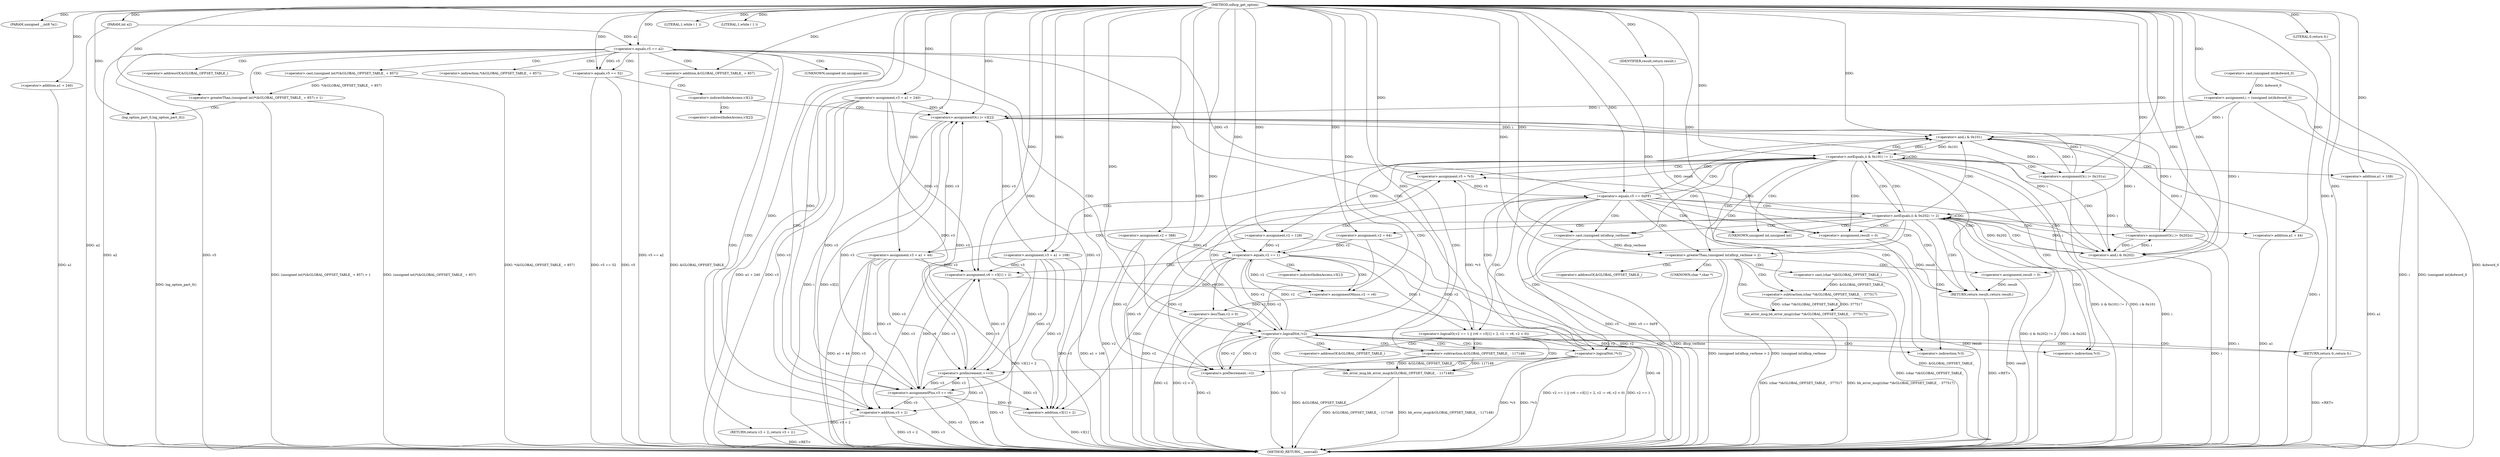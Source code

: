 digraph udhcp_get_option {  
"1000107" [label = "(METHOD,udhcp_get_option)" ]
"1000287" [label = "(METHOD_RETURN,__usercall)" ]
"1000108" [label = "(PARAM,unsigned __int8 *a1)" ]
"1000109" [label = "(PARAM,int a2)" ]
"1000117" [label = "(<operator>.assignment,v2 = 388)" ]
"1000120" [label = "(<operator>.assignment,v3 = a1 + 240)" ]
"1000122" [label = "(<operator>.addition,a1 + 240)" ]
"1000126" [label = "(<operator>.assignment,i = (unsigned int)&dword_0)" ]
"1000128" [label = "(<operator>.cast,(unsigned int)&dword_0)" ]
"1000132" [label = "(<operators>.assignmentOr,i |= 0x202u)" ]
"1000137" [label = "(LITERAL,1,while ( 1 ))" ]
"1000140" [label = "(LITERAL,1,while ( 1 ))" ]
"1000142" [label = "(<operator>.assignment,v5 = *v3)" ]
"1000147" [label = "(<operator>.logicalNot,!*v3)" ]
"1000151" [label = "(<operator>.preDecrement,--v2)" ]
"1000153" [label = "(<operator>.preIncrement,++v3)" ]
"1000157" [label = "(<operator>.equals,v5 == 0xFF)" ]
"1000162" [label = "(<operator>.logicalOr,v2 == 1 || (v6 = v3[1] + 2, v2 -= v6, v2 < 0))" ]
"1000163" [label = "(<operator>.equals,v2 == 1)" ]
"1000167" [label = "(<operator>.assignment,v6 = v3[1] + 2)" ]
"1000169" [label = "(<operator>.addition,v3[1] + 2)" ]
"1000175" [label = "(<operator>.assignmentMinus,v2 -= v6)" ]
"1000178" [label = "(<operator>.lessThan,v2 < 0)" ]
"1000183" [label = "(bb_error_msg,bb_error_msg(&GLOBAL_OFFSET_TABLE_ - 117148))" ]
"1000184" [label = "(<operator>.subtraction,&GLOBAL_OFFSET_TABLE_ - 117148)" ]
"1000188" [label = "(RETURN,return 0;,return 0;)" ]
"1000189" [label = "(LITERAL,0,return 0;)" ]
"1000191" [label = "(<operator>.equals,v5 == a2)" ]
"1000196" [label = "(<operator>.greaterThan,(unsigned int)*(&GLOBAL_OFFSET_TABLE_ + 857) > 1)" ]
"1000197" [label = "(<operator>.cast,(unsigned int)*(&GLOBAL_OFFSET_TABLE_ + 857))" ]
"1000200" [label = "(<operator>.addition,&GLOBAL_OFFSET_TABLE_ + 857)" ]
"1000205" [label = "(log_option_part_0,log_option_part_0())" ]
"1000206" [label = "(RETURN,return v3 + 2;,return v3 + 2;)" ]
"1000207" [label = "(<operator>.addition,v3 + 2)" ]
"1000211" [label = "(<operator>.equals,v5 == 52)" ]
"1000219" [label = "(<operators>.assignmentOr,i |= v3[2])" ]
"1000224" [label = "(<operator>.assignmentPlus,v3 += v6)" ]
"1000229" [label = "(<operator>.logicalNot,!v2)" ]
"1000233" [label = "(<operator>.notEquals,(i & 0x101) != 1)" ]
"1000234" [label = "(<operator>.and,i & 0x101)" ]
"1000239" [label = "(<operators>.assignmentOr,i |= 0x101u)" ]
"1000242" [label = "(<operator>.assignment,v2 = 128)" ]
"1000245" [label = "(<operator>.assignment,v3 = a1 + 108)" ]
"1000247" [label = "(<operator>.addition,a1 + 108)" ]
"1000251" [label = "(<operator>.notEquals,(i & 0x202) != 2)" ]
"1000252" [label = "(<operator>.and,i & 0x202)" ]
"1000257" [label = "(<operator>.assignment,v2 = 64)" ]
"1000260" [label = "(<operator>.assignment,v3 = a1 + 44)" ]
"1000262" [label = "(<operator>.addition,a1 + 44)" ]
"1000265" [label = "(<operator>.assignment,result = 0)" ]
"1000269" [label = "(<operator>.greaterThan,(unsigned int)dhcp_verbose > 2)" ]
"1000270" [label = "(<operator>.cast,(unsigned int)dhcp_verbose)" ]
"1000275" [label = "(bb_error_msg,bb_error_msg((char *)&GLOBAL_OFFSET_TABLE_ - 377517))" ]
"1000276" [label = "(<operator>.subtraction,(char *)&GLOBAL_OFFSET_TABLE_ - 377517)" ]
"1000277" [label = "(<operator>.cast,(char *)&GLOBAL_OFFSET_TABLE_)" ]
"1000282" [label = "(<operator>.assignment,result = 0)" ]
"1000285" [label = "(RETURN,return result;,return result;)" ]
"1000286" [label = "(IDENTIFIER,result,return result;)" ]
"1000144" [label = "(<operator>.indirection,*v3)" ]
"1000148" [label = "(<operator>.indirection,*v3)" ]
"1000170" [label = "(<operator>.indirectIndexAccess,v3[1])" ]
"1000185" [label = "(<operator>.addressOf,&GLOBAL_OFFSET_TABLE_)" ]
"1000198" [label = "(UNKNOWN,unsigned int,unsigned int)" ]
"1000199" [label = "(<operator>.indirection,*(&GLOBAL_OFFSET_TABLE_ + 857))" ]
"1000201" [label = "(<operator>.addressOf,&GLOBAL_OFFSET_TABLE_)" ]
"1000216" [label = "(<operator>.indirectIndexAccess,v3[1])" ]
"1000221" [label = "(<operator>.indirectIndexAccess,v3[2])" ]
"1000271" [label = "(UNKNOWN,unsigned int,unsigned int)" ]
"1000278" [label = "(UNKNOWN,char *,char *)" ]
"1000279" [label = "(<operator>.addressOf,&GLOBAL_OFFSET_TABLE_)" ]
  "1000206" -> "1000287"  [ label = "DDG: <RET>"] 
  "1000200" -> "1000287"  [ label = "DDG: &GLOBAL_OFFSET_TABLE_"] 
  "1000251" -> "1000287"  [ label = "DDG: (i & 0x202) != 2"] 
  "1000211" -> "1000287"  [ label = "DDG: v5"] 
  "1000163" -> "1000287"  [ label = "DDG: v2"] 
  "1000242" -> "1000287"  [ label = "DDG: v2"] 
  "1000142" -> "1000287"  [ label = "DDG: v5"] 
  "1000205" -> "1000287"  [ label = "DDG: log_option_part_0()"] 
  "1000126" -> "1000287"  [ label = "DDG: (unsigned int)&dword_0"] 
  "1000191" -> "1000287"  [ label = "DDG: v5 == a2"] 
  "1000197" -> "1000287"  [ label = "DDG: *(&GLOBAL_OFFSET_TABLE_ + 857)"] 
  "1000126" -> "1000287"  [ label = "DDG: i"] 
  "1000162" -> "1000287"  [ label = "DDG: v2 == 1"] 
  "1000109" -> "1000287"  [ label = "DDG: a2"] 
  "1000269" -> "1000287"  [ label = "DDG: (unsigned int)dhcp_verbose > 2"] 
  "1000233" -> "1000287"  [ label = "DDG: (i & 0x101) != 1"] 
  "1000120" -> "1000287"  [ label = "DDG: a1 + 240"] 
  "1000257" -> "1000287"  [ label = "DDG: v2"] 
  "1000183" -> "1000287"  [ label = "DDG: &GLOBAL_OFFSET_TABLE_ - 117148"] 
  "1000117" -> "1000287"  [ label = "DDG: v2"] 
  "1000178" -> "1000287"  [ label = "DDG: v2 < 0"] 
  "1000229" -> "1000287"  [ label = "DDG: v2"] 
  "1000211" -> "1000287"  [ label = "DDG: v5 == 52"] 
  "1000245" -> "1000287"  [ label = "DDG: v3"] 
  "1000157" -> "1000287"  [ label = "DDG: v5 == 0xFF"] 
  "1000229" -> "1000287"  [ label = "DDG: !v2"] 
  "1000219" -> "1000287"  [ label = "DDG: v3[2]"] 
  "1000233" -> "1000287"  [ label = "DDG: i & 0x101"] 
  "1000120" -> "1000287"  [ label = "DDG: v3"] 
  "1000128" -> "1000287"  [ label = "DDG: &dword_0"] 
  "1000270" -> "1000287"  [ label = "DDG: dhcp_verbose"] 
  "1000282" -> "1000287"  [ label = "DDG: result"] 
  "1000219" -> "1000287"  [ label = "DDG: i"] 
  "1000269" -> "1000287"  [ label = "DDG: (unsigned int)dhcp_verbose"] 
  "1000265" -> "1000287"  [ label = "DDG: result"] 
  "1000224" -> "1000287"  [ label = "DDG: v6"] 
  "1000183" -> "1000287"  [ label = "DDG: bb_error_msg(&GLOBAL_OFFSET_TABLE_ - 117148)"] 
  "1000132" -> "1000287"  [ label = "DDG: i"] 
  "1000147" -> "1000287"  [ label = "DDG: !*v3"] 
  "1000147" -> "1000287"  [ label = "DDG: *v3"] 
  "1000252" -> "1000287"  [ label = "DDG: i"] 
  "1000157" -> "1000287"  [ label = "DDG: v5"] 
  "1000245" -> "1000287"  [ label = "DDG: a1 + 108"] 
  "1000276" -> "1000287"  [ label = "DDG: (char *)&GLOBAL_OFFSET_TABLE_"] 
  "1000262" -> "1000287"  [ label = "DDG: a1"] 
  "1000184" -> "1000287"  [ label = "DDG: &GLOBAL_OFFSET_TABLE_"] 
  "1000207" -> "1000287"  [ label = "DDG: v3 + 2"] 
  "1000191" -> "1000287"  [ label = "DDG: a2"] 
  "1000277" -> "1000287"  [ label = "DDG: &GLOBAL_OFFSET_TABLE_"] 
  "1000275" -> "1000287"  [ label = "DDG: bb_error_msg((char *)&GLOBAL_OFFSET_TABLE_ - 377517)"] 
  "1000260" -> "1000287"  [ label = "DDG: v3"] 
  "1000247" -> "1000287"  [ label = "DDG: a1"] 
  "1000169" -> "1000287"  [ label = "DDG: v3[1]"] 
  "1000251" -> "1000287"  [ label = "DDG: i & 0x202"] 
  "1000224" -> "1000287"  [ label = "DDG: v3"] 
  "1000207" -> "1000287"  [ label = "DDG: v3"] 
  "1000191" -> "1000287"  [ label = "DDG: v5"] 
  "1000175" -> "1000287"  [ label = "DDG: v6"] 
  "1000178" -> "1000287"  [ label = "DDG: v2"] 
  "1000196" -> "1000287"  [ label = "DDG: (unsigned int)*(&GLOBAL_OFFSET_TABLE_ + 857) > 1"] 
  "1000167" -> "1000287"  [ label = "DDG: v3[1] + 2"] 
  "1000275" -> "1000287"  [ label = "DDG: (char *)&GLOBAL_OFFSET_TABLE_ - 377517"] 
  "1000196" -> "1000287"  [ label = "DDG: (unsigned int)*(&GLOBAL_OFFSET_TABLE_ + 857)"] 
  "1000260" -> "1000287"  [ label = "DDG: a1 + 44"] 
  "1000153" -> "1000287"  [ label = "DDG: v3"] 
  "1000239" -> "1000287"  [ label = "DDG: i"] 
  "1000122" -> "1000287"  [ label = "DDG: a1"] 
  "1000234" -> "1000287"  [ label = "DDG: i"] 
  "1000162" -> "1000287"  [ label = "DDG: v2 == 1 || (v6 = v3[1] + 2, v2 -= v6, v2 < 0)"] 
  "1000188" -> "1000287"  [ label = "DDG: <RET>"] 
  "1000285" -> "1000287"  [ label = "DDG: <RET>"] 
  "1000107" -> "1000108"  [ label = "DDG: "] 
  "1000107" -> "1000109"  [ label = "DDG: "] 
  "1000107" -> "1000117"  [ label = "DDG: "] 
  "1000107" -> "1000120"  [ label = "DDG: "] 
  "1000107" -> "1000122"  [ label = "DDG: "] 
  "1000128" -> "1000126"  [ label = "DDG: &dword_0"] 
  "1000107" -> "1000126"  [ label = "DDG: "] 
  "1000107" -> "1000132"  [ label = "DDG: "] 
  "1000252" -> "1000132"  [ label = "DDG: i"] 
  "1000107" -> "1000137"  [ label = "DDG: "] 
  "1000107" -> "1000140"  [ label = "DDG: "] 
  "1000147" -> "1000142"  [ label = "DDG: *v3"] 
  "1000107" -> "1000142"  [ label = "DDG: "] 
  "1000242" -> "1000151"  [ label = "DDG: v2"] 
  "1000229" -> "1000151"  [ label = "DDG: v2"] 
  "1000117" -> "1000151"  [ label = "DDG: v2"] 
  "1000257" -> "1000151"  [ label = "DDG: v2"] 
  "1000107" -> "1000151"  [ label = "DDG: "] 
  "1000245" -> "1000153"  [ label = "DDG: v3"] 
  "1000120" -> "1000153"  [ label = "DDG: v3"] 
  "1000260" -> "1000153"  [ label = "DDG: v3"] 
  "1000224" -> "1000153"  [ label = "DDG: v3"] 
  "1000107" -> "1000153"  [ label = "DDG: "] 
  "1000142" -> "1000157"  [ label = "DDG: v5"] 
  "1000107" -> "1000157"  [ label = "DDG: "] 
  "1000163" -> "1000162"  [ label = "DDG: v2"] 
  "1000163" -> "1000162"  [ label = "DDG: 1"] 
  "1000242" -> "1000163"  [ label = "DDG: v2"] 
  "1000229" -> "1000163"  [ label = "DDG: v2"] 
  "1000117" -> "1000163"  [ label = "DDG: v2"] 
  "1000257" -> "1000163"  [ label = "DDG: v2"] 
  "1000107" -> "1000163"  [ label = "DDG: "] 
  "1000245" -> "1000167"  [ label = "DDG: v3"] 
  "1000120" -> "1000167"  [ label = "DDG: v3"] 
  "1000153" -> "1000167"  [ label = "DDG: v3"] 
  "1000260" -> "1000167"  [ label = "DDG: v3"] 
  "1000224" -> "1000167"  [ label = "DDG: v3"] 
  "1000107" -> "1000167"  [ label = "DDG: "] 
  "1000245" -> "1000169"  [ label = "DDG: v3"] 
  "1000120" -> "1000169"  [ label = "DDG: v3"] 
  "1000153" -> "1000169"  [ label = "DDG: v3"] 
  "1000260" -> "1000169"  [ label = "DDG: v3"] 
  "1000224" -> "1000169"  [ label = "DDG: v3"] 
  "1000107" -> "1000169"  [ label = "DDG: "] 
  "1000167" -> "1000175"  [ label = "DDG: v6"] 
  "1000107" -> "1000175"  [ label = "DDG: "] 
  "1000163" -> "1000175"  [ label = "DDG: v2"] 
  "1000175" -> "1000178"  [ label = "DDG: v2"] 
  "1000107" -> "1000178"  [ label = "DDG: "] 
  "1000184" -> "1000183"  [ label = "DDG: &GLOBAL_OFFSET_TABLE_"] 
  "1000184" -> "1000183"  [ label = "DDG: 117148"] 
  "1000107" -> "1000184"  [ label = "DDG: "] 
  "1000189" -> "1000188"  [ label = "DDG: 0"] 
  "1000107" -> "1000188"  [ label = "DDG: "] 
  "1000107" -> "1000189"  [ label = "DDG: "] 
  "1000157" -> "1000191"  [ label = "DDG: v5"] 
  "1000107" -> "1000191"  [ label = "DDG: "] 
  "1000109" -> "1000191"  [ label = "DDG: a2"] 
  "1000197" -> "1000196"  [ label = "DDG: *(&GLOBAL_OFFSET_TABLE_ + 857)"] 
  "1000107" -> "1000200"  [ label = "DDG: "] 
  "1000107" -> "1000196"  [ label = "DDG: "] 
  "1000107" -> "1000205"  [ label = "DDG: "] 
  "1000207" -> "1000206"  [ label = "DDG: v3 + 2"] 
  "1000245" -> "1000207"  [ label = "DDG: v3"] 
  "1000153" -> "1000207"  [ label = "DDG: v3"] 
  "1000120" -> "1000207"  [ label = "DDG: v3"] 
  "1000260" -> "1000207"  [ label = "DDG: v3"] 
  "1000224" -> "1000207"  [ label = "DDG: v3"] 
  "1000107" -> "1000207"  [ label = "DDG: "] 
  "1000191" -> "1000211"  [ label = "DDG: v5"] 
  "1000107" -> "1000211"  [ label = "DDG: "] 
  "1000245" -> "1000219"  [ label = "DDG: v3"] 
  "1000153" -> "1000219"  [ label = "DDG: v3"] 
  "1000120" -> "1000219"  [ label = "DDG: v3"] 
  "1000260" -> "1000219"  [ label = "DDG: v3"] 
  "1000224" -> "1000219"  [ label = "DDG: v3"] 
  "1000126" -> "1000219"  [ label = "DDG: i"] 
  "1000132" -> "1000219"  [ label = "DDG: i"] 
  "1000239" -> "1000219"  [ label = "DDG: i"] 
  "1000107" -> "1000219"  [ label = "DDG: "] 
  "1000107" -> "1000224"  [ label = "DDG: "] 
  "1000167" -> "1000224"  [ label = "DDG: v6"] 
  "1000245" -> "1000224"  [ label = "DDG: v3"] 
  "1000153" -> "1000224"  [ label = "DDG: v3"] 
  "1000120" -> "1000224"  [ label = "DDG: v3"] 
  "1000260" -> "1000224"  [ label = "DDG: v3"] 
  "1000163" -> "1000229"  [ label = "DDG: v2"] 
  "1000151" -> "1000229"  [ label = "DDG: v2"] 
  "1000178" -> "1000229"  [ label = "DDG: v2"] 
  "1000107" -> "1000229"  [ label = "DDG: "] 
  "1000234" -> "1000233"  [ label = "DDG: i"] 
  "1000234" -> "1000233"  [ label = "DDG: 0x101"] 
  "1000126" -> "1000234"  [ label = "DDG: i"] 
  "1000219" -> "1000234"  [ label = "DDG: i"] 
  "1000132" -> "1000234"  [ label = "DDG: i"] 
  "1000239" -> "1000234"  [ label = "DDG: i"] 
  "1000107" -> "1000234"  [ label = "DDG: "] 
  "1000107" -> "1000233"  [ label = "DDG: "] 
  "1000107" -> "1000239"  [ label = "DDG: "] 
  "1000234" -> "1000239"  [ label = "DDG: i"] 
  "1000107" -> "1000242"  [ label = "DDG: "] 
  "1000107" -> "1000245"  [ label = "DDG: "] 
  "1000107" -> "1000247"  [ label = "DDG: "] 
  "1000252" -> "1000251"  [ label = "DDG: i"] 
  "1000252" -> "1000251"  [ label = "DDG: 0x202"] 
  "1000126" -> "1000252"  [ label = "DDG: i"] 
  "1000219" -> "1000252"  [ label = "DDG: i"] 
  "1000132" -> "1000252"  [ label = "DDG: i"] 
  "1000239" -> "1000252"  [ label = "DDG: i"] 
  "1000234" -> "1000252"  [ label = "DDG: i"] 
  "1000107" -> "1000252"  [ label = "DDG: "] 
  "1000107" -> "1000251"  [ label = "DDG: "] 
  "1000107" -> "1000257"  [ label = "DDG: "] 
  "1000107" -> "1000260"  [ label = "DDG: "] 
  "1000107" -> "1000262"  [ label = "DDG: "] 
  "1000107" -> "1000265"  [ label = "DDG: "] 
  "1000270" -> "1000269"  [ label = "DDG: dhcp_verbose"] 
  "1000107" -> "1000270"  [ label = "DDG: "] 
  "1000107" -> "1000269"  [ label = "DDG: "] 
  "1000276" -> "1000275"  [ label = "DDG: (char *)&GLOBAL_OFFSET_TABLE_"] 
  "1000276" -> "1000275"  [ label = "DDG: 377517"] 
  "1000277" -> "1000276"  [ label = "DDG: &GLOBAL_OFFSET_TABLE_"] 
  "1000107" -> "1000276"  [ label = "DDG: "] 
  "1000107" -> "1000282"  [ label = "DDG: "] 
  "1000286" -> "1000285"  [ label = "DDG: result"] 
  "1000282" -> "1000285"  [ label = "DDG: result"] 
  "1000265" -> "1000285"  [ label = "DDG: result"] 
  "1000107" -> "1000286"  [ label = "DDG: "] 
  "1000147" -> "1000229"  [ label = "CDG: "] 
  "1000147" -> "1000157"  [ label = "CDG: "] 
  "1000147" -> "1000153"  [ label = "CDG: "] 
  "1000147" -> "1000151"  [ label = "CDG: "] 
  "1000157" -> "1000163"  [ label = "CDG: "] 
  "1000157" -> "1000162"  [ label = "CDG: "] 
  "1000157" -> "1000234"  [ label = "CDG: "] 
  "1000157" -> "1000233"  [ label = "CDG: "] 
  "1000157" -> "1000252"  [ label = "CDG: "] 
  "1000157" -> "1000251"  [ label = "CDG: "] 
  "1000157" -> "1000271"  [ label = "CDG: "] 
  "1000157" -> "1000270"  [ label = "CDG: "] 
  "1000157" -> "1000269"  [ label = "CDG: "] 
  "1000157" -> "1000265"  [ label = "CDG: "] 
  "1000157" -> "1000285"  [ label = "CDG: "] 
  "1000162" -> "1000191"  [ label = "CDG: "] 
  "1000162" -> "1000188"  [ label = "CDG: "] 
  "1000162" -> "1000185"  [ label = "CDG: "] 
  "1000162" -> "1000184"  [ label = "CDG: "] 
  "1000162" -> "1000183"  [ label = "CDG: "] 
  "1000163" -> "1000175"  [ label = "CDG: "] 
  "1000163" -> "1000170"  [ label = "CDG: "] 
  "1000163" -> "1000169"  [ label = "CDG: "] 
  "1000163" -> "1000167"  [ label = "CDG: "] 
  "1000163" -> "1000178"  [ label = "CDG: "] 
  "1000191" -> "1000207"  [ label = "CDG: "] 
  "1000191" -> "1000206"  [ label = "CDG: "] 
  "1000191" -> "1000201"  [ label = "CDG: "] 
  "1000191" -> "1000200"  [ label = "CDG: "] 
  "1000191" -> "1000199"  [ label = "CDG: "] 
  "1000191" -> "1000198"  [ label = "CDG: "] 
  "1000191" -> "1000197"  [ label = "CDG: "] 
  "1000191" -> "1000196"  [ label = "CDG: "] 
  "1000191" -> "1000224"  [ label = "CDG: "] 
  "1000191" -> "1000211"  [ label = "CDG: "] 
  "1000191" -> "1000229"  [ label = "CDG: "] 
  "1000196" -> "1000205"  [ label = "CDG: "] 
  "1000211" -> "1000216"  [ label = "CDG: "] 
  "1000216" -> "1000221"  [ label = "CDG: "] 
  "1000216" -> "1000219"  [ label = "CDG: "] 
  "1000229" -> "1000188"  [ label = "CDG: "] 
  "1000229" -> "1000185"  [ label = "CDG: "] 
  "1000229" -> "1000184"  [ label = "CDG: "] 
  "1000229" -> "1000183"  [ label = "CDG: "] 
  "1000229" -> "1000234"  [ label = "CDG: "] 
  "1000229" -> "1000233"  [ label = "CDG: "] 
  "1000229" -> "1000144"  [ label = "CDG: "] 
  "1000229" -> "1000142"  [ label = "CDG: "] 
  "1000229" -> "1000148"  [ label = "CDG: "] 
  "1000229" -> "1000147"  [ label = "CDG: "] 
  "1000233" -> "1000239"  [ label = "CDG: "] 
  "1000233" -> "1000247"  [ label = "CDG: "] 
  "1000233" -> "1000245"  [ label = "CDG: "] 
  "1000233" -> "1000242"  [ label = "CDG: "] 
  "1000233" -> "1000252"  [ label = "CDG: "] 
  "1000233" -> "1000251"  [ label = "CDG: "] 
  "1000233" -> "1000271"  [ label = "CDG: "] 
  "1000233" -> "1000270"  [ label = "CDG: "] 
  "1000233" -> "1000269"  [ label = "CDG: "] 
  "1000233" -> "1000265"  [ label = "CDG: "] 
  "1000233" -> "1000285"  [ label = "CDG: "] 
  "1000233" -> "1000234"  [ label = "CDG: "] 
  "1000233" -> "1000233"  [ label = "CDG: "] 
  "1000233" -> "1000144"  [ label = "CDG: "] 
  "1000233" -> "1000142"  [ label = "CDG: "] 
  "1000233" -> "1000148"  [ label = "CDG: "] 
  "1000233" -> "1000147"  [ label = "CDG: "] 
  "1000251" -> "1000271"  [ label = "CDG: "] 
  "1000251" -> "1000270"  [ label = "CDG: "] 
  "1000251" -> "1000269"  [ label = "CDG: "] 
  "1000251" -> "1000265"  [ label = "CDG: "] 
  "1000251" -> "1000262"  [ label = "CDG: "] 
  "1000251" -> "1000260"  [ label = "CDG: "] 
  "1000251" -> "1000257"  [ label = "CDG: "] 
  "1000251" -> "1000285"  [ label = "CDG: "] 
  "1000251" -> "1000132"  [ label = "CDG: "] 
  "1000251" -> "1000252"  [ label = "CDG: "] 
  "1000251" -> "1000251"  [ label = "CDG: "] 
  "1000251" -> "1000234"  [ label = "CDG: "] 
  "1000251" -> "1000233"  [ label = "CDG: "] 
  "1000251" -> "1000144"  [ label = "CDG: "] 
  "1000251" -> "1000142"  [ label = "CDG: "] 
  "1000251" -> "1000148"  [ label = "CDG: "] 
  "1000251" -> "1000147"  [ label = "CDG: "] 
  "1000269" -> "1000282"  [ label = "CDG: "] 
  "1000269" -> "1000279"  [ label = "CDG: "] 
  "1000269" -> "1000278"  [ label = "CDG: "] 
  "1000269" -> "1000277"  [ label = "CDG: "] 
  "1000269" -> "1000276"  [ label = "CDG: "] 
  "1000269" -> "1000275"  [ label = "CDG: "] 
}
